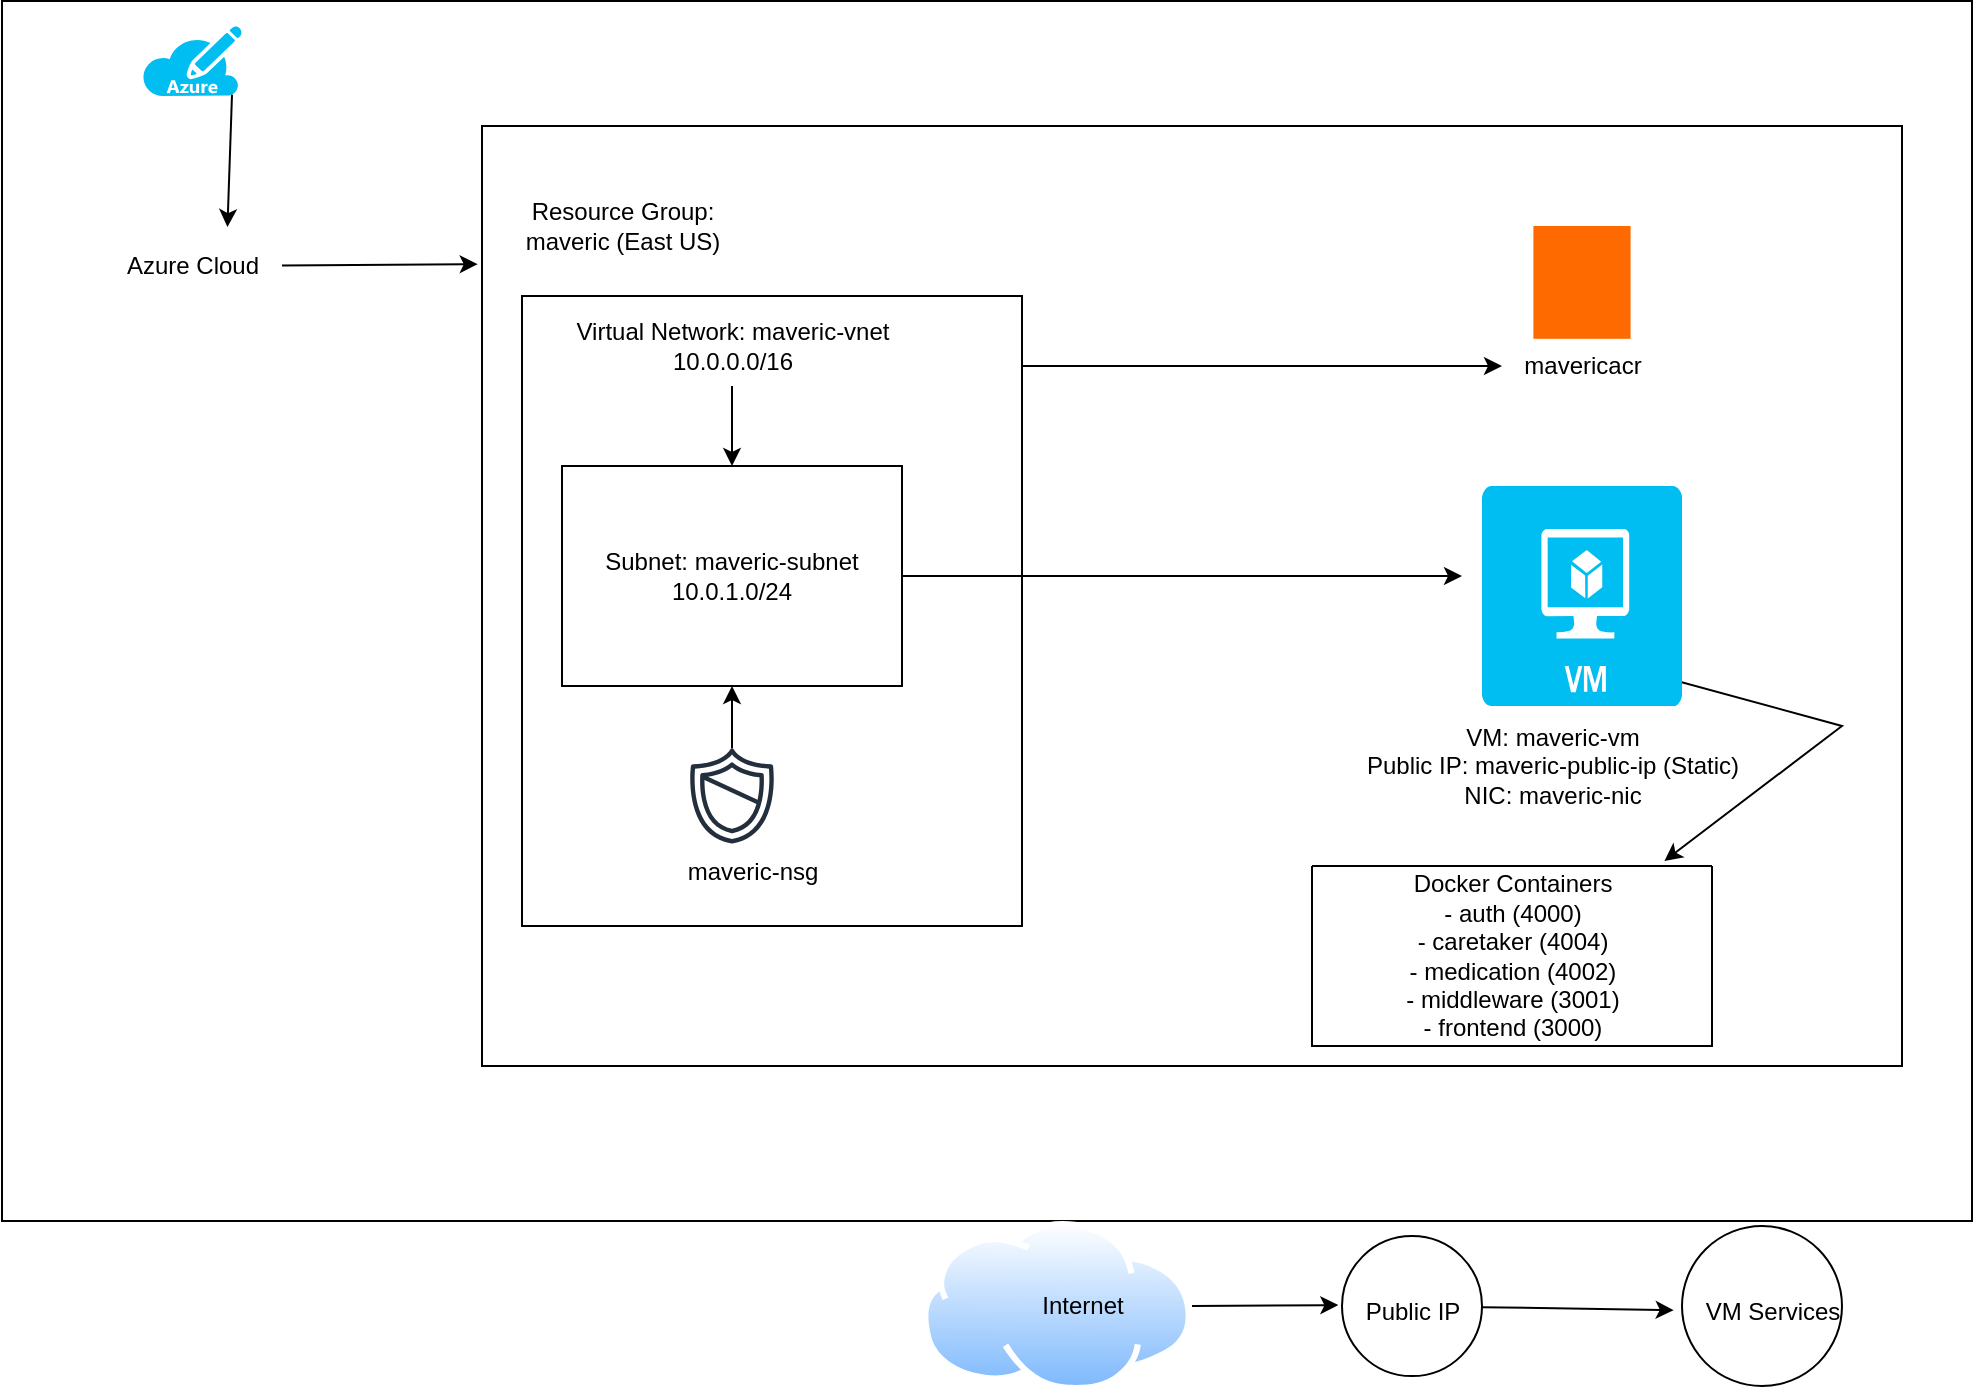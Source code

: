 <mxfile version="26.1.0">
  <diagram name="Page-1" id="vFzVG2v4a-QTF86SDmSL">
    <mxGraphModel dx="2288" dy="871" grid="1" gridSize="10" guides="1" tooltips="1" connect="1" arrows="1" fold="1" page="1" pageScale="1" pageWidth="850" pageHeight="1100" math="0" shadow="0">
      <root>
        <mxCell id="0" />
        <mxCell id="1" parent="0" />
        <mxCell id="4RFPzDFZCLjAgnLNIc_q-1" value="" style="rounded=0;whiteSpace=wrap;html=1;" vertex="1" parent="1">
          <mxGeometry x="-230" y="57.5" width="985" height="610" as="geometry" />
        </mxCell>
        <mxCell id="4RFPzDFZCLjAgnLNIc_q-2" value="&lt;div&gt;Azure Cloud&quot;&lt;/div&gt;" style="text;html=1;align=center;verticalAlign=middle;resizable=0;points=[];autosize=1;strokeColor=none;fillColor=none;" vertex="1" parent="1">
          <mxGeometry x="180" y="150" width="90" height="30" as="geometry" />
        </mxCell>
        <mxCell id="4RFPzDFZCLjAgnLNIc_q-3" value="" style="rounded=0;whiteSpace=wrap;html=1;" vertex="1" parent="1">
          <mxGeometry x="10" y="120" width="710" height="470" as="geometry" />
        </mxCell>
        <mxCell id="4RFPzDFZCLjAgnLNIc_q-4" value="&lt;div&gt;Resource Group:&lt;br/&gt;maveric (East US)&lt;/div&gt;" style="text;html=1;align=center;verticalAlign=middle;resizable=0;points=[];autosize=1;strokeColor=none;fillColor=none;" vertex="1" parent="1">
          <mxGeometry x="20" y="150" width="120" height="40" as="geometry" />
        </mxCell>
        <mxCell id="4RFPzDFZCLjAgnLNIc_q-6" value="" style="rounded=0;whiteSpace=wrap;html=1;" vertex="1" parent="1">
          <mxGeometry x="30" y="205" width="250" height="315" as="geometry" />
        </mxCell>
        <mxCell id="4RFPzDFZCLjAgnLNIc_q-46" style="edgeStyle=none;rounded=0;orthogonalLoop=1;jettySize=auto;html=1;" edge="1" parent="1" target="4RFPzDFZCLjAgnLNIc_q-17">
          <mxGeometry relative="1" as="geometry">
            <mxPoint x="280" y="240" as="sourcePoint" />
          </mxGeometry>
        </mxCell>
        <mxCell id="4RFPzDFZCLjAgnLNIc_q-48" value="" style="edgeStyle=none;rounded=0;orthogonalLoop=1;jettySize=auto;html=1;" edge="1" parent="1" source="4RFPzDFZCLjAgnLNIc_q-7" target="4RFPzDFZCLjAgnLNIc_q-8">
          <mxGeometry relative="1" as="geometry" />
        </mxCell>
        <mxCell id="4RFPzDFZCLjAgnLNIc_q-7" value="&lt;div&gt;Virtual Network: maveric-vnet&lt;/div&gt;&lt;div&gt;10.0.0.0/16&lt;/div&gt;" style="text;html=1;align=center;verticalAlign=middle;resizable=0;points=[];autosize=1;strokeColor=none;fillColor=none;" vertex="1" parent="1">
          <mxGeometry x="45" y="210" width="180" height="40" as="geometry" />
        </mxCell>
        <mxCell id="4RFPzDFZCLjAgnLNIc_q-8" value="&lt;div&gt;Subnet: maveric-subnet&lt;/div&gt;&lt;div&gt;10.0.1.0/24&lt;/div&gt;" style="rounded=0;whiteSpace=wrap;html=1;" vertex="1" parent="1">
          <mxGeometry x="50" y="290" width="170" height="110" as="geometry" />
        </mxCell>
        <mxCell id="4RFPzDFZCLjAgnLNIc_q-44" value="" style="edgeStyle=none;rounded=0;orthogonalLoop=1;jettySize=auto;html=1;" edge="1" parent="1" source="4RFPzDFZCLjAgnLNIc_q-9" target="4RFPzDFZCLjAgnLNIc_q-8">
          <mxGeometry relative="1" as="geometry" />
        </mxCell>
        <mxCell id="4RFPzDFZCLjAgnLNIc_q-9" value="" style="sketch=0;outlineConnect=0;fontColor=#232F3E;gradientColor=none;fillColor=#232F3D;strokeColor=none;dashed=0;verticalLabelPosition=bottom;verticalAlign=top;align=center;html=1;fontSize=12;fontStyle=0;aspect=fixed;pointerEvents=1;shape=mxgraph.aws4.shield2;" vertex="1" parent="1">
          <mxGeometry x="110" y="430" width="50" height="50" as="geometry" />
        </mxCell>
        <mxCell id="4RFPzDFZCLjAgnLNIc_q-10" value="&lt;div&gt;maveric-nsg&lt;/div&gt;&lt;div&gt;&lt;br&gt;&lt;/div&gt;" style="text;html=1;align=center;verticalAlign=middle;resizable=0;points=[];autosize=1;strokeColor=none;fillColor=none;" vertex="1" parent="1">
          <mxGeometry x="100" y="480" width="90" height="40" as="geometry" />
        </mxCell>
        <mxCell id="4RFPzDFZCLjAgnLNIc_q-64" style="edgeStyle=none;rounded=0;orthogonalLoop=1;jettySize=auto;html=1;entryX=0.881;entryY=-0.028;entryDx=0;entryDy=0;entryPerimeter=0;exitX=0.7;exitY=0.818;exitDx=0;exitDy=0;exitPerimeter=0;" edge="1" parent="1" source="4RFPzDFZCLjAgnLNIc_q-11" target="4RFPzDFZCLjAgnLNIc_q-61">
          <mxGeometry relative="1" as="geometry">
            <mxPoint x="470" y="359.998" as="sourcePoint" />
            <mxPoint x="421.17" y="505.68" as="targetPoint" />
            <Array as="points">
              <mxPoint x="690" y="420" />
            </Array>
          </mxGeometry>
        </mxCell>
        <mxCell id="4RFPzDFZCLjAgnLNIc_q-11" value="" style="verticalLabelPosition=bottom;html=1;verticalAlign=top;align=center;strokeColor=none;fillColor=#00BEF2;shape=mxgraph.azure.virtual_machine;" vertex="1" parent="1">
          <mxGeometry x="510" y="300" width="100" height="110" as="geometry" />
        </mxCell>
        <mxCell id="4RFPzDFZCLjAgnLNIc_q-12" value="&lt;div&gt;VM: maveric-vm&lt;/div&gt;&lt;div&gt;Public IP: maveric-public-ip (Static)&lt;/div&gt;&lt;div&gt;NIC: maveric-nic&lt;/div&gt;" style="text;html=1;align=center;verticalAlign=middle;resizable=0;points=[];autosize=1;strokeColor=none;fillColor=none;" vertex="1" parent="1">
          <mxGeometry x="440" y="410" width="210" height="60" as="geometry" />
        </mxCell>
        <mxCell id="4RFPzDFZCLjAgnLNIc_q-14" value="" style="points=[];aspect=fixed;html=1;align=center;shadow=0;dashed=0;fillColor=#FF6A00;strokeColor=none;shape=mxgraph.alibaba_cloud.acr_cloud_container_registry;" vertex="1" parent="1">
          <mxGeometry x="535.7" y="170" width="48.6" height="56.4" as="geometry" />
        </mxCell>
        <mxCell id="4RFPzDFZCLjAgnLNIc_q-17" value="&lt;div&gt;&lt;br&gt;&lt;/div&gt;&lt;div&gt;mavericacr&lt;/div&gt;&lt;div&gt;&lt;br&gt;&lt;/div&gt;" style="text;html=1;align=center;verticalAlign=middle;resizable=0;points=[];autosize=1;strokeColor=none;fillColor=none;" vertex="1" parent="1">
          <mxGeometry x="520" y="210" width="80" height="60" as="geometry" />
        </mxCell>
        <mxCell id="4RFPzDFZCLjAgnLNIc_q-19" value="" style="image;aspect=fixed;perimeter=ellipsePerimeter;html=1;align=center;shadow=0;dashed=0;spacingTop=3;image=img/lib/active_directory/internet_cloud.svg;" vertex="1" parent="1">
          <mxGeometry x="230" y="667.5" width="135" height="85.05" as="geometry" />
        </mxCell>
        <mxCell id="4RFPzDFZCLjAgnLNIc_q-21" value="&lt;div&gt;Internet&lt;/div&gt;" style="text;html=1;align=center;verticalAlign=middle;resizable=0;points=[];autosize=1;strokeColor=none;fillColor=none;" vertex="1" parent="1">
          <mxGeometry x="280" y="695.05" width="60" height="30" as="geometry" />
        </mxCell>
        <mxCell id="4RFPzDFZCLjAgnLNIc_q-26" value="Azure Cloud" style="text;html=1;align=center;verticalAlign=middle;resizable=0;points=[];autosize=1;strokeColor=none;fillColor=none;" vertex="1" parent="1">
          <mxGeometry x="-180" y="175" width="90" height="30" as="geometry" />
        </mxCell>
        <mxCell id="4RFPzDFZCLjAgnLNIc_q-33" value="" style="ellipse;whiteSpace=wrap;html=1;aspect=fixed;" vertex="1" parent="1">
          <mxGeometry x="440" y="675.05" width="70" height="70" as="geometry" />
        </mxCell>
        <mxCell id="4RFPzDFZCLjAgnLNIc_q-34" value="" style="ellipse;whiteSpace=wrap;html=1;aspect=fixed;" vertex="1" parent="1">
          <mxGeometry x="610" y="670.02" width="80" height="80" as="geometry" />
        </mxCell>
        <mxCell id="4RFPzDFZCLjAgnLNIc_q-35" value="&lt;div&gt;Public IP&lt;/div&gt;" style="text;html=1;align=center;verticalAlign=middle;resizable=0;points=[];autosize=1;strokeColor=none;fillColor=none;" vertex="1" parent="1">
          <mxGeometry x="440" y="697.52" width="70" height="30" as="geometry" />
        </mxCell>
        <mxCell id="4RFPzDFZCLjAgnLNIc_q-36" value="&lt;div&gt;VM Services&lt;/div&gt;" style="text;html=1;align=center;verticalAlign=middle;resizable=0;points=[];autosize=1;strokeColor=none;fillColor=none;" vertex="1" parent="1">
          <mxGeometry x="610" y="697.52" width="90" height="30" as="geometry" />
        </mxCell>
        <mxCell id="4RFPzDFZCLjAgnLNIc_q-37" style="edgeStyle=none;rounded=0;orthogonalLoop=1;jettySize=auto;html=1;entryX=-0.026;entryY=0.401;entryDx=0;entryDy=0;entryPerimeter=0;" edge="1" parent="1" source="4RFPzDFZCLjAgnLNIc_q-19" target="4RFPzDFZCLjAgnLNIc_q-35">
          <mxGeometry relative="1" as="geometry" />
        </mxCell>
        <mxCell id="4RFPzDFZCLjAgnLNIc_q-39" style="edgeStyle=none;rounded=0;orthogonalLoop=1;jettySize=auto;html=1;entryX=0.108;entryY=0.998;entryDx=0;entryDy=0;entryPerimeter=0;" edge="1" parent="1" source="4RFPzDFZCLjAgnLNIc_q-36" target="4RFPzDFZCLjAgnLNIc_q-36">
          <mxGeometry relative="1" as="geometry" />
        </mxCell>
        <mxCell id="4RFPzDFZCLjAgnLNIc_q-40" style="edgeStyle=none;rounded=0;orthogonalLoop=1;jettySize=auto;html=1;entryX=-0.046;entryY=0.485;entryDx=0;entryDy=0;entryPerimeter=0;" edge="1" parent="1" source="4RFPzDFZCLjAgnLNIc_q-33" target="4RFPzDFZCLjAgnLNIc_q-36">
          <mxGeometry relative="1" as="geometry" />
        </mxCell>
        <mxCell id="4RFPzDFZCLjAgnLNIc_q-41" style="edgeStyle=none;rounded=0;orthogonalLoop=1;jettySize=auto;html=1;" edge="1" parent="1" source="4RFPzDFZCLjAgnLNIc_q-8">
          <mxGeometry relative="1" as="geometry">
            <mxPoint x="500" y="345" as="targetPoint" />
          </mxGeometry>
        </mxCell>
        <mxCell id="4RFPzDFZCLjAgnLNIc_q-50" value="" style="verticalLabelPosition=bottom;html=1;verticalAlign=top;align=center;strokeColor=none;fillColor=#00BEF2;shape=mxgraph.azure.azure_subscription;" vertex="1" parent="1">
          <mxGeometry x="-160" y="70" width="50" height="35" as="geometry" />
        </mxCell>
        <mxCell id="4RFPzDFZCLjAgnLNIc_q-59" style="edgeStyle=none;rounded=0;orthogonalLoop=1;jettySize=auto;html=1;exitX=0.9;exitY=0.98;exitDx=0;exitDy=0;exitPerimeter=0;entryX=0.697;entryY=-0.149;entryDx=0;entryDy=0;entryPerimeter=0;" edge="1" parent="1" source="4RFPzDFZCLjAgnLNIc_q-50" target="4RFPzDFZCLjAgnLNIc_q-26">
          <mxGeometry relative="1" as="geometry" />
        </mxCell>
        <mxCell id="4RFPzDFZCLjAgnLNIc_q-60" style="edgeStyle=none;rounded=0;orthogonalLoop=1;jettySize=auto;html=1;entryX=-0.003;entryY=0.147;entryDx=0;entryDy=0;entryPerimeter=0;" edge="1" parent="1" source="4RFPzDFZCLjAgnLNIc_q-26" target="4RFPzDFZCLjAgnLNIc_q-3">
          <mxGeometry relative="1" as="geometry" />
        </mxCell>
        <mxCell id="4RFPzDFZCLjAgnLNIc_q-61" value="" style="swimlane;startSize=0;" vertex="1" parent="1">
          <mxGeometry x="425" y="490" width="200" height="90" as="geometry" />
        </mxCell>
        <mxCell id="4RFPzDFZCLjAgnLNIc_q-62" value="&lt;div&gt;Docker Containers&lt;/div&gt;&lt;div&gt;- auth (4000)&lt;/div&gt;&lt;div&gt;- caretaker (4004)&lt;/div&gt;&lt;div&gt;- medication (4002)&lt;/div&gt;&lt;div&gt;- middleware (3001)&lt;/div&gt;&lt;div&gt;- frontend (3000)&lt;/div&gt;" style="text;html=1;align=center;verticalAlign=middle;resizable=0;points=[];autosize=1;strokeColor=none;fillColor=none;" vertex="1" parent="1">
          <mxGeometry x="460" y="485" width="130" height="100" as="geometry" />
        </mxCell>
      </root>
    </mxGraphModel>
  </diagram>
</mxfile>
